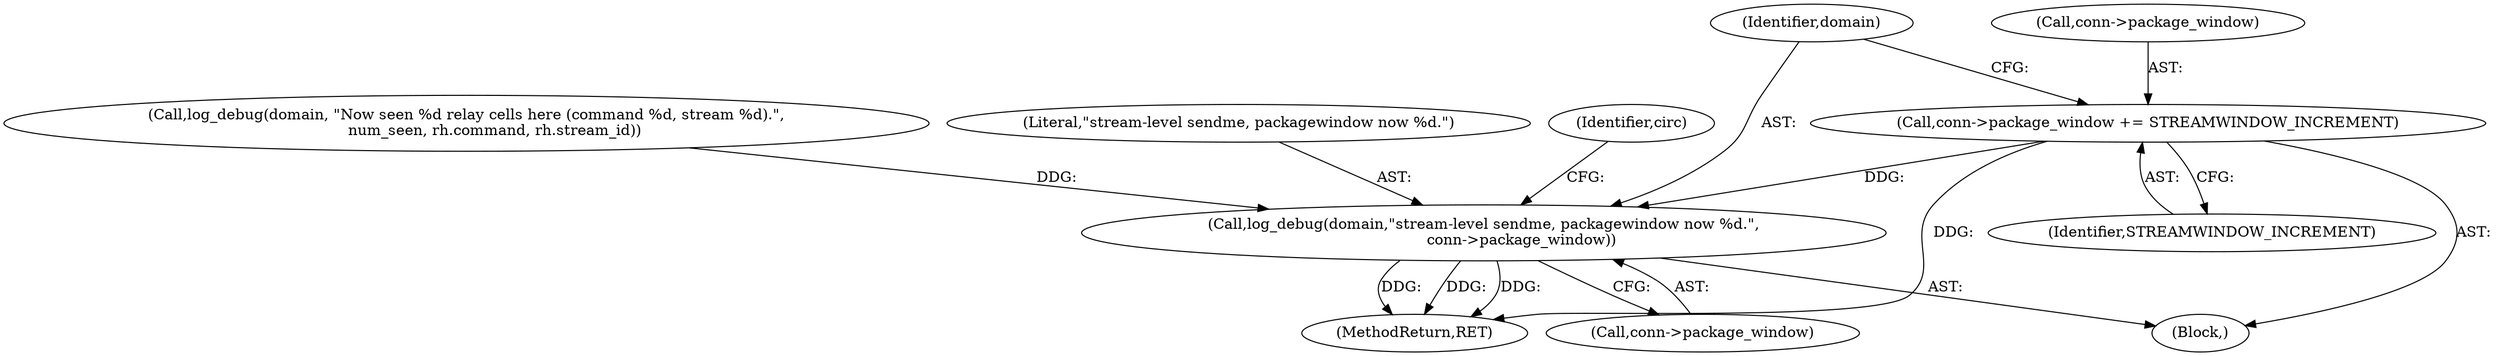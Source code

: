 digraph "0_tor_56a7c5bc15e0447203a491c1ee37de9939ad1dcd@pointer" {
"1000936" [label="(Call,conn->package_window += STREAMWINDOW_INCREMENT)"];
"1000941" [label="(Call,log_debug(domain,\"stream-level sendme, packagewindow now %d.\",\n                conn->package_window))"];
"1000260" [label="(Block,)"];
"1000149" [label="(Call,log_debug(domain, \"Now seen %d relay cells here (command %d, stream %d).\",\n            num_seen, rh.command, rh.stream_id))"];
"1000943" [label="(Literal,\"stream-level sendme, packagewindow now %d.\")"];
"1001064" [label="(MethodReturn,RET)"];
"1000944" [label="(Call,conn->package_window)"];
"1000936" [label="(Call,conn->package_window += STREAMWINDOW_INCREMENT)"];
"1000940" [label="(Identifier,STREAMWINDOW_INCREMENT)"];
"1000949" [label="(Identifier,circ)"];
"1000937" [label="(Call,conn->package_window)"];
"1000941" [label="(Call,log_debug(domain,\"stream-level sendme, packagewindow now %d.\",\n                conn->package_window))"];
"1000942" [label="(Identifier,domain)"];
"1000936" -> "1000260"  [label="AST: "];
"1000936" -> "1000940"  [label="CFG: "];
"1000937" -> "1000936"  [label="AST: "];
"1000940" -> "1000936"  [label="AST: "];
"1000942" -> "1000936"  [label="CFG: "];
"1000936" -> "1001064"  [label="DDG: "];
"1000936" -> "1000941"  [label="DDG: "];
"1000941" -> "1000260"  [label="AST: "];
"1000941" -> "1000944"  [label="CFG: "];
"1000942" -> "1000941"  [label="AST: "];
"1000943" -> "1000941"  [label="AST: "];
"1000944" -> "1000941"  [label="AST: "];
"1000949" -> "1000941"  [label="CFG: "];
"1000941" -> "1001064"  [label="DDG: "];
"1000941" -> "1001064"  [label="DDG: "];
"1000941" -> "1001064"  [label="DDG: "];
"1000149" -> "1000941"  [label="DDG: "];
}
